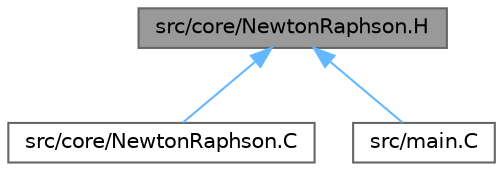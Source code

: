 digraph "src/core/NewtonRaphson.H"
{
 // LATEX_PDF_SIZE
  bgcolor="transparent";
  edge [fontname=Helvetica,fontsize=10,labelfontname=Helvetica,labelfontsize=10];
  node [fontname=Helvetica,fontsize=10,shape=box,height=0.2,width=0.4];
  Node1 [id="Node000001",label="src/core/NewtonRaphson.H",height=0.2,width=0.4,color="gray40", fillcolor="grey60", style="filled", fontcolor="black",tooltip="Declaration of the Newton-Raphson load flow solver for power system analysis."];
  Node1 -> Node2 [id="edge1_Node000001_Node000002",dir="back",color="steelblue1",style="solid",tooltip=" "];
  Node2 [id="Node000002",label="src/core/NewtonRaphson.C",height=0.2,width=0.4,color="grey40", fillcolor="white", style="filled",URL="$_newton_raphson_8_c.html",tooltip=" "];
  Node1 -> Node3 [id="edge2_Node000001_Node000003",dir="back",color="steelblue1",style="solid",tooltip=" "];
  Node3 [id="Node000003",label="src/main.C",height=0.2,width=0.4,color="grey40", fillcolor="white", style="filled",URL="$main_8_c.html",tooltip="Main entry point for the deltaFlow (power flow analysis application)."];
}

